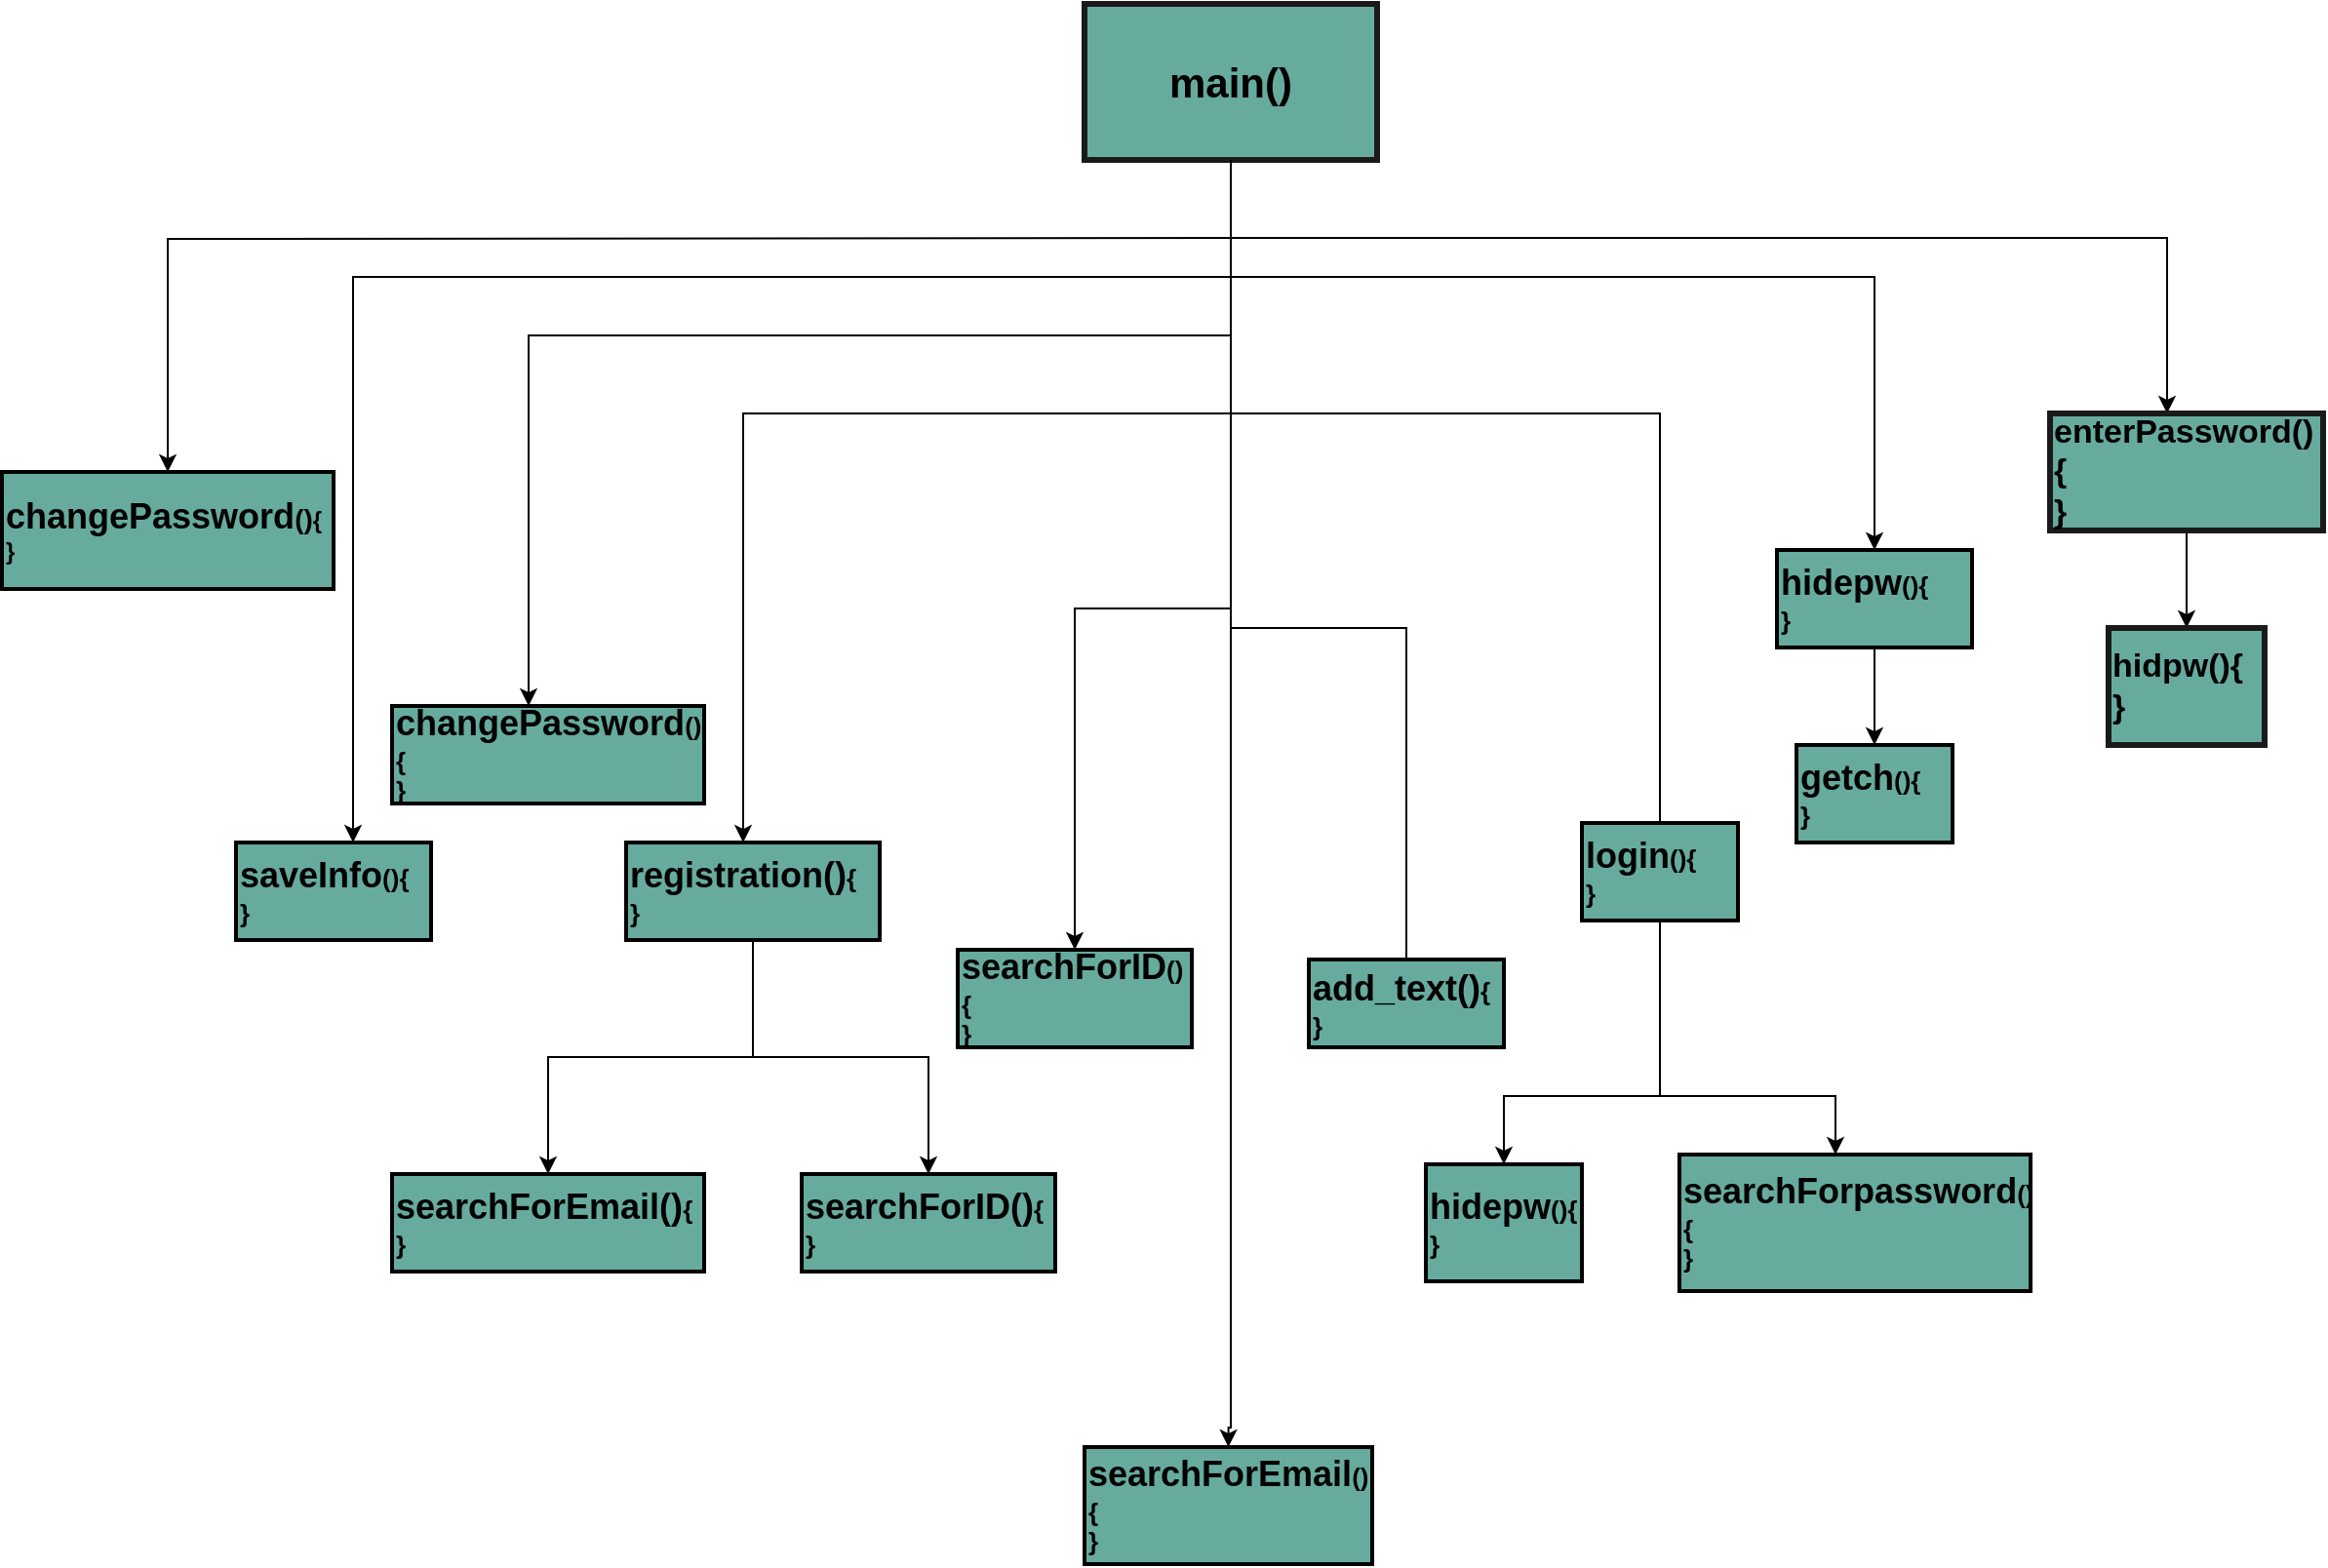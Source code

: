 <mxfile version="18.0.4" type="github">
  <diagram id="MK9E6m1rC_Ceh40QdafB" name="Page-1">
    <mxGraphModel dx="2169" dy="2135" grid="1" gridSize="10" guides="1" tooltips="1" connect="1" arrows="1" fold="1" page="1" pageScale="1" pageWidth="827" pageHeight="1169" math="0" shadow="0">
      <root>
        <mxCell id="0" />
        <mxCell id="1" parent="0" />
        <mxCell id="c3cVW_hT-gAAG0aajmd0-12" value="" style="edgeStyle=orthogonalEdgeStyle;rounded=0;orthogonalLoop=1;jettySize=auto;html=1;" parent="1" source="NfJnrtJ1xeioVCy1zizD-12" target="c3cVW_hT-gAAG0aajmd0-11" edge="1">
          <mxGeometry relative="1" as="geometry">
            <Array as="points">
              <mxPoint x="390" y="-130" />
              <mxPoint x="30" y="-130" />
            </Array>
          </mxGeometry>
        </mxCell>
        <mxCell id="c3cVW_hT-gAAG0aajmd0-14" value="" style="edgeStyle=orthogonalEdgeStyle;rounded=0;orthogonalLoop=1;jettySize=auto;html=1;" parent="1" source="NfJnrtJ1xeioVCy1zizD-12" target="c3cVW_hT-gAAG0aajmd0-13" edge="1">
          <mxGeometry relative="1" as="geometry">
            <Array as="points">
              <mxPoint x="390" y="10" />
              <mxPoint x="310" y="10" />
            </Array>
          </mxGeometry>
        </mxCell>
        <mxCell id="c3cVW_hT-gAAG0aajmd0-21" value="" style="edgeStyle=orthogonalEdgeStyle;rounded=0;orthogonalLoop=1;jettySize=auto;html=1;entryX=0.5;entryY=0;entryDx=0;entryDy=0;" parent="1" source="NfJnrtJ1xeioVCy1zizD-12" target="c3cVW_hT-gAAG0aajmd0-22" edge="1">
          <mxGeometry relative="1" as="geometry">
            <Array as="points">
              <mxPoint x="390" y="430" />
            </Array>
          </mxGeometry>
        </mxCell>
        <mxCell id="c3cVW_hT-gAAG0aajmd0-29" value="" style="edgeStyle=orthogonalEdgeStyle;rounded=0;orthogonalLoop=1;jettySize=auto;html=1;" parent="1" source="NfJnrtJ1xeioVCy1zizD-12" target="c3cVW_hT-gAAG0aajmd0-28" edge="1">
          <mxGeometry relative="1" as="geometry">
            <Array as="points">
              <mxPoint x="390" y="-160" />
              <mxPoint x="-60" y="-160" />
            </Array>
          </mxGeometry>
        </mxCell>
        <mxCell id="c3cVW_hT-gAAG0aajmd0-93" value="" style="edgeStyle=orthogonalEdgeStyle;rounded=0;orthogonalLoop=1;jettySize=auto;html=1;fontSize=17;fontColor=none;" parent="1" source="NfJnrtJ1xeioVCy1zizD-12" target="c3cVW_hT-gAAG0aajmd0-92" edge="1">
          <mxGeometry relative="1" as="geometry">
            <Array as="points">
              <mxPoint x="390" y="-180" />
              <mxPoint x="870" y="-180" />
            </Array>
          </mxGeometry>
        </mxCell>
        <UserObject label="&lt;font size=&quot;1&quot;&gt;&lt;b style=&quot;font-size: 21px&quot;&gt;main()&lt;/b&gt;&lt;/font&gt;" treeRoot="1" id="NfJnrtJ1xeioVCy1zizD-12">
          <mxCell style="whiteSpace=wrap;html=1;align=center;treeFolding=1;treeMoving=1;newEdgeStyle={&quot;edgeStyle&quot;:&quot;elbowEdgeStyle&quot;,&quot;startArrow&quot;:&quot;none&quot;,&quot;endArrow&quot;:&quot;none&quot;};fillColor=#67AB9F;strokeColor=#1A1A1A;strokeWidth=3;rounded=0;" parent="1" vertex="1">
            <mxGeometry x="315" y="-300" width="150" height="80" as="geometry" />
          </mxCell>
        </UserObject>
        <mxCell id="NfJnrtJ1xeioVCy1zizD-11" value="" style="edgeStyle=elbowEdgeStyle;elbow=vertical;startArrow=none;endArrow=none;rounded=0;" parent="1" source="NfJnrtJ1xeioVCy1zizD-12" target="NfJnrtJ1xeioVCy1zizD-14" edge="1">
          <mxGeometry relative="1" as="geometry">
            <Array as="points">
              <mxPoint x="490" y="-90" />
              <mxPoint x="140" y="-50" />
              <mxPoint x="310" y="-50" />
              <mxPoint x="390" />
              <mxPoint x="170" y="20" />
              <mxPoint x="180" y="100" />
              <mxPoint x="260" y="125" />
            </Array>
          </mxGeometry>
        </mxCell>
        <mxCell id="zdGs5OqWtN1TIdWoojqU-11" value="" style="edgeStyle=orthogonalEdgeStyle;rounded=0;orthogonalLoop=1;jettySize=auto;html=1;" edge="1" parent="1" source="NfJnrtJ1xeioVCy1zizD-14" target="zdGs5OqWtN1TIdWoojqU-10">
          <mxGeometry relative="1" as="geometry">
            <Array as="points">
              <mxPoint x="610" y="260" />
              <mxPoint x="530" y="260" />
            </Array>
          </mxGeometry>
        </mxCell>
        <mxCell id="NfJnrtJ1xeioVCy1zizD-14" value="&lt;b style=&quot;font-size: 18px;&quot;&gt;login&lt;/b&gt;&lt;b style=&quot;font-size: 13px&quot;&gt;(){&lt;br&gt;}&lt;/b&gt;" style="whiteSpace=wrap;html=1;align=left;verticalAlign=middle;treeFolding=1;treeMoving=1;newEdgeStyle={&quot;edgeStyle&quot;:&quot;elbowEdgeStyle&quot;,&quot;startArrow&quot;:&quot;none&quot;,&quot;endArrow&quot;:&quot;none&quot;};strokeWidth=2;fillColor=#67AB9F;rounded=0;" parent="1" vertex="1">
          <mxGeometry x="570" y="120" width="80" height="50" as="geometry" />
        </mxCell>
        <mxCell id="c3cVW_hT-gAAG0aajmd0-7" style="edgeStyle=orthogonalEdgeStyle;rounded=0;orthogonalLoop=1;jettySize=auto;html=1;exitX=0.5;exitY=1;exitDx=0;exitDy=0;" parent="1" source="NfJnrtJ1xeioVCy1zizD-14" target="NfJnrtJ1xeioVCy1zizD-14" edge="1">
          <mxGeometry relative="1" as="geometry" />
        </mxCell>
        <mxCell id="zdGs5OqWtN1TIdWoojqU-15" value="" style="edgeStyle=orthogonalEdgeStyle;rounded=0;orthogonalLoop=1;jettySize=auto;html=1;" edge="1" parent="1" target="zdGs5OqWtN1TIdWoojqU-14">
          <mxGeometry relative="1" as="geometry">
            <mxPoint x="390" y="-180" as="sourcePoint" />
          </mxGeometry>
        </mxCell>
        <UserObject label="&lt;b style=&quot;font-size: 18px;&quot;&gt;changePassword&lt;/b&gt;&lt;b style=&quot;font-size: 13px&quot;&gt;(){&lt;br&gt;}&lt;/b&gt;" treeRoot="1" id="c3cVW_hT-gAAG0aajmd0-11">
          <mxCell style="whiteSpace=wrap;html=1;align=left;treeFolding=1;treeMoving=1;newEdgeStyle={&quot;edgeStyle&quot;:&quot;elbowEdgeStyle&quot;,&quot;startArrow&quot;:&quot;none&quot;,&quot;endArrow&quot;:&quot;none&quot;};strokeWidth=2;fillColor=#67AB9F;rounded=0;" parent="1" vertex="1">
            <mxGeometry x="-40" y="60" width="160" height="50" as="geometry" />
          </mxCell>
        </UserObject>
        <UserObject label="&lt;b style=&quot;font-size: 18px;&quot;&gt;searchForID&lt;/b&gt;&lt;b style=&quot;font-size: 13px&quot;&gt;(){&lt;br&gt;}&lt;/b&gt;" treeRoot="1" id="c3cVW_hT-gAAG0aajmd0-13">
          <mxCell style="whiteSpace=wrap;html=1;align=left;treeFolding=1;treeMoving=1;newEdgeStyle={&quot;edgeStyle&quot;:&quot;elbowEdgeStyle&quot;,&quot;startArrow&quot;:&quot;none&quot;,&quot;endArrow&quot;:&quot;none&quot;};strokeWidth=2;fillColor=#67AB9F;rounded=0;" parent="1" vertex="1">
            <mxGeometry x="250" y="185" width="120" height="50" as="geometry" />
          </mxCell>
        </UserObject>
        <UserObject label="&lt;b style=&quot;font-size: 18px;&quot;&gt;searchForEmail&lt;/b&gt;&lt;b style=&quot;font-size: 13px&quot;&gt;(){&lt;br&gt;}&lt;/b&gt;" treeRoot="1" id="c3cVW_hT-gAAG0aajmd0-22">
          <mxCell style="whiteSpace=wrap;html=1;align=left;treeFolding=1;treeMoving=1;newEdgeStyle={&quot;edgeStyle&quot;:&quot;elbowEdgeStyle&quot;,&quot;startArrow&quot;:&quot;none&quot;,&quot;endArrow&quot;:&quot;none&quot;};strokeWidth=2;fillColor=#67AB9F;rounded=0;" parent="1" vertex="1">
            <mxGeometry x="315" y="440" width="147.5" height="60" as="geometry" />
          </mxCell>
        </UserObject>
        <mxCell id="c3cVW_hT-gAAG0aajmd0-39" value="" style="edgeStyle=orthogonalEdgeStyle;rounded=0;orthogonalLoop=1;jettySize=auto;html=1;fontSize=13;fontColor=none;" parent="1" target="c3cVW_hT-gAAG0aajmd0-38" edge="1">
          <mxGeometry relative="1" as="geometry">
            <mxPoint x="390" y="-50" as="sourcePoint" />
            <Array as="points">
              <mxPoint x="390" y="-160" />
              <mxPoint x="720" y="-160" />
            </Array>
          </mxGeometry>
        </mxCell>
        <UserObject label="&lt;b style=&quot;font-size: 18px;&quot;&gt;saveInfo&lt;/b&gt;&lt;b style=&quot;font-size: 13px&quot;&gt;(){&lt;br&gt;}&lt;/b&gt;" treeRoot="1" id="c3cVW_hT-gAAG0aajmd0-28">
          <mxCell style="whiteSpace=wrap;html=1;align=left;treeFolding=1;treeMoving=1;newEdgeStyle={&quot;edgeStyle&quot;:&quot;elbowEdgeStyle&quot;,&quot;startArrow&quot;:&quot;none&quot;,&quot;endArrow&quot;:&quot;none&quot;};strokeWidth=2;fillColor=#67AB9F;rounded=0;" parent="1" vertex="1">
            <mxGeometry x="-120" y="130" width="100" height="50" as="geometry" />
          </mxCell>
        </UserObject>
        <mxCell id="c3cVW_hT-gAAG0aajmd0-71" value="" style="edgeStyle=orthogonalEdgeStyle;rounded=0;orthogonalLoop=1;jettySize=auto;html=1;fontSize=14;fontColor=none;" parent="1" target="c3cVW_hT-gAAG0aajmd0-70" edge="1">
          <mxGeometry relative="1" as="geometry">
            <mxPoint x="390" y="-170" as="sourcePoint" />
            <Array as="points">
              <mxPoint x="390" y="-90" />
              <mxPoint x="140" y="-90" />
            </Array>
          </mxGeometry>
        </mxCell>
        <mxCell id="zdGs5OqWtN1TIdWoojqU-9" value="" style="edgeStyle=orthogonalEdgeStyle;rounded=0;orthogonalLoop=1;jettySize=auto;html=1;" edge="1" parent="1" source="c3cVW_hT-gAAG0aajmd0-38" target="zdGs5OqWtN1TIdWoojqU-8">
          <mxGeometry relative="1" as="geometry" />
        </mxCell>
        <UserObject label="&lt;b style=&quot;font-size: 18px;&quot;&gt;hidepw&lt;/b&gt;&lt;b style=&quot;font-size: 13px&quot;&gt;(){&lt;br&gt;}&lt;/b&gt;" treeRoot="1" id="c3cVW_hT-gAAG0aajmd0-38">
          <mxCell style="whiteSpace=wrap;html=1;align=left;treeFolding=1;treeMoving=1;newEdgeStyle={&quot;edgeStyle&quot;:&quot;elbowEdgeStyle&quot;,&quot;startArrow&quot;:&quot;none&quot;,&quot;endArrow&quot;:&quot;none&quot;};strokeWidth=2;fillColor=#67AB9F;rounded=0;" parent="1" vertex="1">
            <mxGeometry x="670" y="-20" width="100" height="50" as="geometry" />
          </mxCell>
        </UserObject>
        <UserObject label="&lt;b&gt;&lt;font style=&quot;font-size: 18px&quot;&gt;add_text()&lt;/font&gt;&lt;/b&gt;&lt;b style=&quot;font-size: 13px&quot;&gt;{&lt;br&gt;}&lt;/b&gt;" treeRoot="1" id="c3cVW_hT-gAAG0aajmd0-42">
          <mxCell style="whiteSpace=wrap;html=1;align=left;treeFolding=1;treeMoving=1;newEdgeStyle={&quot;edgeStyle&quot;:&quot;elbowEdgeStyle&quot;,&quot;startArrow&quot;:&quot;none&quot;,&quot;endArrow&quot;:&quot;none&quot;};strokeWidth=2;fillColor=#67AB9F;rounded=0;" parent="1" vertex="1">
            <mxGeometry x="430" y="190" width="100" height="45" as="geometry" />
          </mxCell>
        </UserObject>
        <mxCell id="c3cVW_hT-gAAG0aajmd0-44" value="" style="edgeStyle=orthogonalEdgeStyle;rounded=0;orthogonalLoop=1;jettySize=auto;html=1;endArrow=none;" parent="1" source="NfJnrtJ1xeioVCy1zizD-12" target="c3cVW_hT-gAAG0aajmd0-42" edge="1">
          <mxGeometry relative="1" as="geometry">
            <mxPoint x="370" y="-130" as="sourcePoint" />
            <mxPoint x="410" y="290" as="targetPoint" />
            <Array as="points">
              <mxPoint x="390" y="20" />
              <mxPoint x="480" y="20" />
            </Array>
          </mxGeometry>
        </mxCell>
        <mxCell id="zdGs5OqWtN1TIdWoojqU-3" value="" style="edgeStyle=orthogonalEdgeStyle;rounded=0;orthogonalLoop=1;jettySize=auto;html=1;" edge="1" parent="1" source="c3cVW_hT-gAAG0aajmd0-70" target="zdGs5OqWtN1TIdWoojqU-2">
          <mxGeometry relative="1" as="geometry" />
        </mxCell>
        <UserObject label="&lt;b&gt;&lt;font style=&quot;font-size: 18px&quot;&gt;registration()&lt;/font&gt;&lt;span style=&quot;font-size: 13px&quot;&gt;{&lt;/span&gt;&lt;br&gt;&lt;span style=&quot;font-size: 13px&quot;&gt;}&lt;/span&gt;&lt;/b&gt;" treeRoot="1" id="c3cVW_hT-gAAG0aajmd0-70">
          <mxCell style="whiteSpace=wrap;html=1;align=left;treeFolding=1;treeMoving=1;newEdgeStyle={&quot;edgeStyle&quot;:&quot;elbowEdgeStyle&quot;,&quot;startArrow&quot;:&quot;none&quot;,&quot;endArrow&quot;:&quot;none&quot;};strokeWidth=2;fillColor=#67AB9F;rounded=0;" parent="1" vertex="1">
            <mxGeometry x="80" y="130" width="130" height="50" as="geometry" />
          </mxCell>
        </UserObject>
        <mxCell id="zdGs5OqWtN1TIdWoojqU-7" value="" style="edgeStyle=orthogonalEdgeStyle;rounded=0;orthogonalLoop=1;jettySize=auto;html=1;" edge="1" parent="1" source="c3cVW_hT-gAAG0aajmd0-92" target="zdGs5OqWtN1TIdWoojqU-6">
          <mxGeometry relative="1" as="geometry" />
        </mxCell>
        <UserObject label="&lt;span style=&quot;font-size: 17px&quot;&gt;&lt;b&gt;enterPassword(){&lt;br&gt;}&lt;/b&gt;&lt;/span&gt;" treeRoot="1" id="c3cVW_hT-gAAG0aajmd0-92">
          <mxCell style="whiteSpace=wrap;html=1;align=left;treeFolding=1;treeMoving=1;newEdgeStyle={&quot;edgeStyle&quot;:&quot;elbowEdgeStyle&quot;,&quot;startArrow&quot;:&quot;none&quot;,&quot;endArrow&quot;:&quot;none&quot;};fillColor=#67AB9F;strokeColor=#1A1A1A;strokeWidth=3;rounded=0;" parent="1" vertex="1">
            <mxGeometry x="810" y="-90" width="140" height="60" as="geometry" />
          </mxCell>
        </UserObject>
        <mxCell id="zdGs5OqWtN1TIdWoojqU-5" value="" style="edgeStyle=orthogonalEdgeStyle;rounded=0;orthogonalLoop=1;jettySize=auto;html=1;exitX=0.5;exitY=1;exitDx=0;exitDy=0;" edge="1" parent="1" source="c3cVW_hT-gAAG0aajmd0-70" target="zdGs5OqWtN1TIdWoojqU-4">
          <mxGeometry relative="1" as="geometry" />
        </mxCell>
        <UserObject label="&lt;b&gt;&lt;font style=&quot;font-size: 18px&quot;&gt;searchForID()&lt;/font&gt;&lt;span style=&quot;font-size: 13px&quot;&gt;{&lt;/span&gt;&lt;br&gt;&lt;span style=&quot;font-size: 13px&quot;&gt;}&lt;/span&gt;&lt;/b&gt;" treeRoot="1" id="zdGs5OqWtN1TIdWoojqU-2">
          <mxCell style="whiteSpace=wrap;html=1;align=left;treeFolding=1;treeMoving=1;newEdgeStyle={&quot;edgeStyle&quot;:&quot;elbowEdgeStyle&quot;,&quot;startArrow&quot;:&quot;none&quot;,&quot;endArrow&quot;:&quot;none&quot;};strokeWidth=2;fillColor=#67AB9F;rounded=0;" vertex="1" parent="1">
            <mxGeometry x="170" y="300" width="130" height="50" as="geometry" />
          </mxCell>
        </UserObject>
        <UserObject label="&lt;b&gt;&lt;font style=&quot;font-size: 18px&quot;&gt;searchForEmail()&lt;/font&gt;&lt;span style=&quot;font-size: 13px&quot;&gt;{&lt;/span&gt;&lt;br&gt;&lt;span style=&quot;font-size: 13px&quot;&gt;}&lt;/span&gt;&lt;/b&gt;" treeRoot="1" id="zdGs5OqWtN1TIdWoojqU-4">
          <mxCell style="whiteSpace=wrap;html=1;align=left;treeFolding=1;treeMoving=1;newEdgeStyle={&quot;edgeStyle&quot;:&quot;elbowEdgeStyle&quot;,&quot;startArrow&quot;:&quot;none&quot;,&quot;endArrow&quot;:&quot;none&quot;};strokeWidth=2;fillColor=#67AB9F;rounded=0;" vertex="1" parent="1">
            <mxGeometry x="-40" y="300" width="160" height="50" as="geometry" />
          </mxCell>
        </UserObject>
        <UserObject label="&lt;span style=&quot;font-size: 17px&quot;&gt;&lt;b&gt;hidpw(){&lt;br&gt;}&lt;/b&gt;&lt;/span&gt;" treeRoot="1" id="zdGs5OqWtN1TIdWoojqU-6">
          <mxCell style="whiteSpace=wrap;html=1;align=left;treeFolding=1;treeMoving=1;newEdgeStyle={&quot;edgeStyle&quot;:&quot;elbowEdgeStyle&quot;,&quot;startArrow&quot;:&quot;none&quot;,&quot;endArrow&quot;:&quot;none&quot;};fillColor=#67AB9F;strokeColor=#1A1A1A;strokeWidth=3;rounded=0;" vertex="1" parent="1">
            <mxGeometry x="840" y="20" width="80" height="60" as="geometry" />
          </mxCell>
        </UserObject>
        <UserObject label="&lt;b style=&quot;font-size: 18px;&quot;&gt;getch&lt;/b&gt;&lt;b style=&quot;font-size: 13px&quot;&gt;(){&lt;br&gt;}&lt;/b&gt;" treeRoot="1" id="zdGs5OqWtN1TIdWoojqU-8">
          <mxCell style="whiteSpace=wrap;html=1;align=left;treeFolding=1;treeMoving=1;newEdgeStyle={&quot;edgeStyle&quot;:&quot;elbowEdgeStyle&quot;,&quot;startArrow&quot;:&quot;none&quot;,&quot;endArrow&quot;:&quot;none&quot;};strokeWidth=2;fillColor=#67AB9F;rounded=0;" vertex="1" parent="1">
            <mxGeometry x="680" y="80" width="80" height="50" as="geometry" />
          </mxCell>
        </UserObject>
        <mxCell id="zdGs5OqWtN1TIdWoojqU-13" value="" style="edgeStyle=orthogonalEdgeStyle;rounded=0;orthogonalLoop=1;jettySize=auto;html=1;exitX=0.625;exitY=1;exitDx=0;exitDy=0;exitPerimeter=0;" edge="1" parent="1" source="NfJnrtJ1xeioVCy1zizD-14" target="zdGs5OqWtN1TIdWoojqU-12">
          <mxGeometry relative="1" as="geometry">
            <Array as="points">
              <mxPoint x="610" y="170" />
              <mxPoint x="610" y="260" />
              <mxPoint x="700" y="260" />
            </Array>
          </mxGeometry>
        </mxCell>
        <mxCell id="zdGs5OqWtN1TIdWoojqU-10" value="&lt;b style=&quot;font-size: 18px;&quot;&gt;hidepw&lt;/b&gt;&lt;b style=&quot;font-size: 13px&quot;&gt;(){&lt;br&gt;}&lt;/b&gt;" style="whiteSpace=wrap;html=1;align=left;verticalAlign=middle;treeFolding=1;treeMoving=1;newEdgeStyle={&quot;edgeStyle&quot;:&quot;elbowEdgeStyle&quot;,&quot;startArrow&quot;:&quot;none&quot;,&quot;endArrow&quot;:&quot;none&quot;};strokeWidth=2;fillColor=#67AB9F;rounded=0;" vertex="1" parent="1">
          <mxGeometry x="490" y="295" width="80" height="60" as="geometry" />
        </mxCell>
        <mxCell id="zdGs5OqWtN1TIdWoojqU-12" value="&lt;b style=&quot;font-size: 18px;&quot;&gt;searchForpassword&lt;/b&gt;&lt;b style=&quot;font-size: 13px&quot;&gt;(){&lt;br&gt;}&lt;/b&gt;" style="whiteSpace=wrap;html=1;align=left;verticalAlign=middle;treeFolding=1;treeMoving=1;newEdgeStyle={&quot;edgeStyle&quot;:&quot;elbowEdgeStyle&quot;,&quot;startArrow&quot;:&quot;none&quot;,&quot;endArrow&quot;:&quot;none&quot;};strokeWidth=2;fillColor=#67AB9F;rounded=0;" vertex="1" parent="1">
          <mxGeometry x="620" y="290" width="180" height="70" as="geometry" />
        </mxCell>
        <mxCell id="zdGs5OqWtN1TIdWoojqU-14" value="&lt;font style=&quot;font-size: 18px;&quot;&gt;&lt;b&gt;changePassword&lt;/b&gt;&lt;/font&gt;&lt;b&gt;&lt;font style=&quot;font-size: 14px;&quot;&gt;()&lt;/font&gt;{&lt;br&gt;}&lt;/b&gt;" style="whiteSpace=wrap;html=1;align=left;fillColor=#67AB9F;strokeWidth=2;rounded=0;" vertex="1" parent="1">
          <mxGeometry x="-240" y="-60" width="170" height="60" as="geometry" />
        </mxCell>
      </root>
    </mxGraphModel>
  </diagram>
</mxfile>

